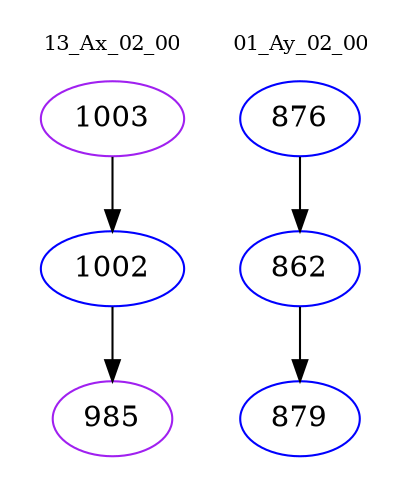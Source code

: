 digraph{
subgraph cluster_0 {
color = white
label = "13_Ax_02_00";
fontsize=10;
T0_1003 [label="1003", color="purple"]
T0_1003 -> T0_1002 [color="black"]
T0_1002 [label="1002", color="blue"]
T0_1002 -> T0_985 [color="black"]
T0_985 [label="985", color="purple"]
}
subgraph cluster_1 {
color = white
label = "01_Ay_02_00";
fontsize=10;
T1_876 [label="876", color="blue"]
T1_876 -> T1_862 [color="black"]
T1_862 [label="862", color="blue"]
T1_862 -> T1_879 [color="black"]
T1_879 [label="879", color="blue"]
}
}
